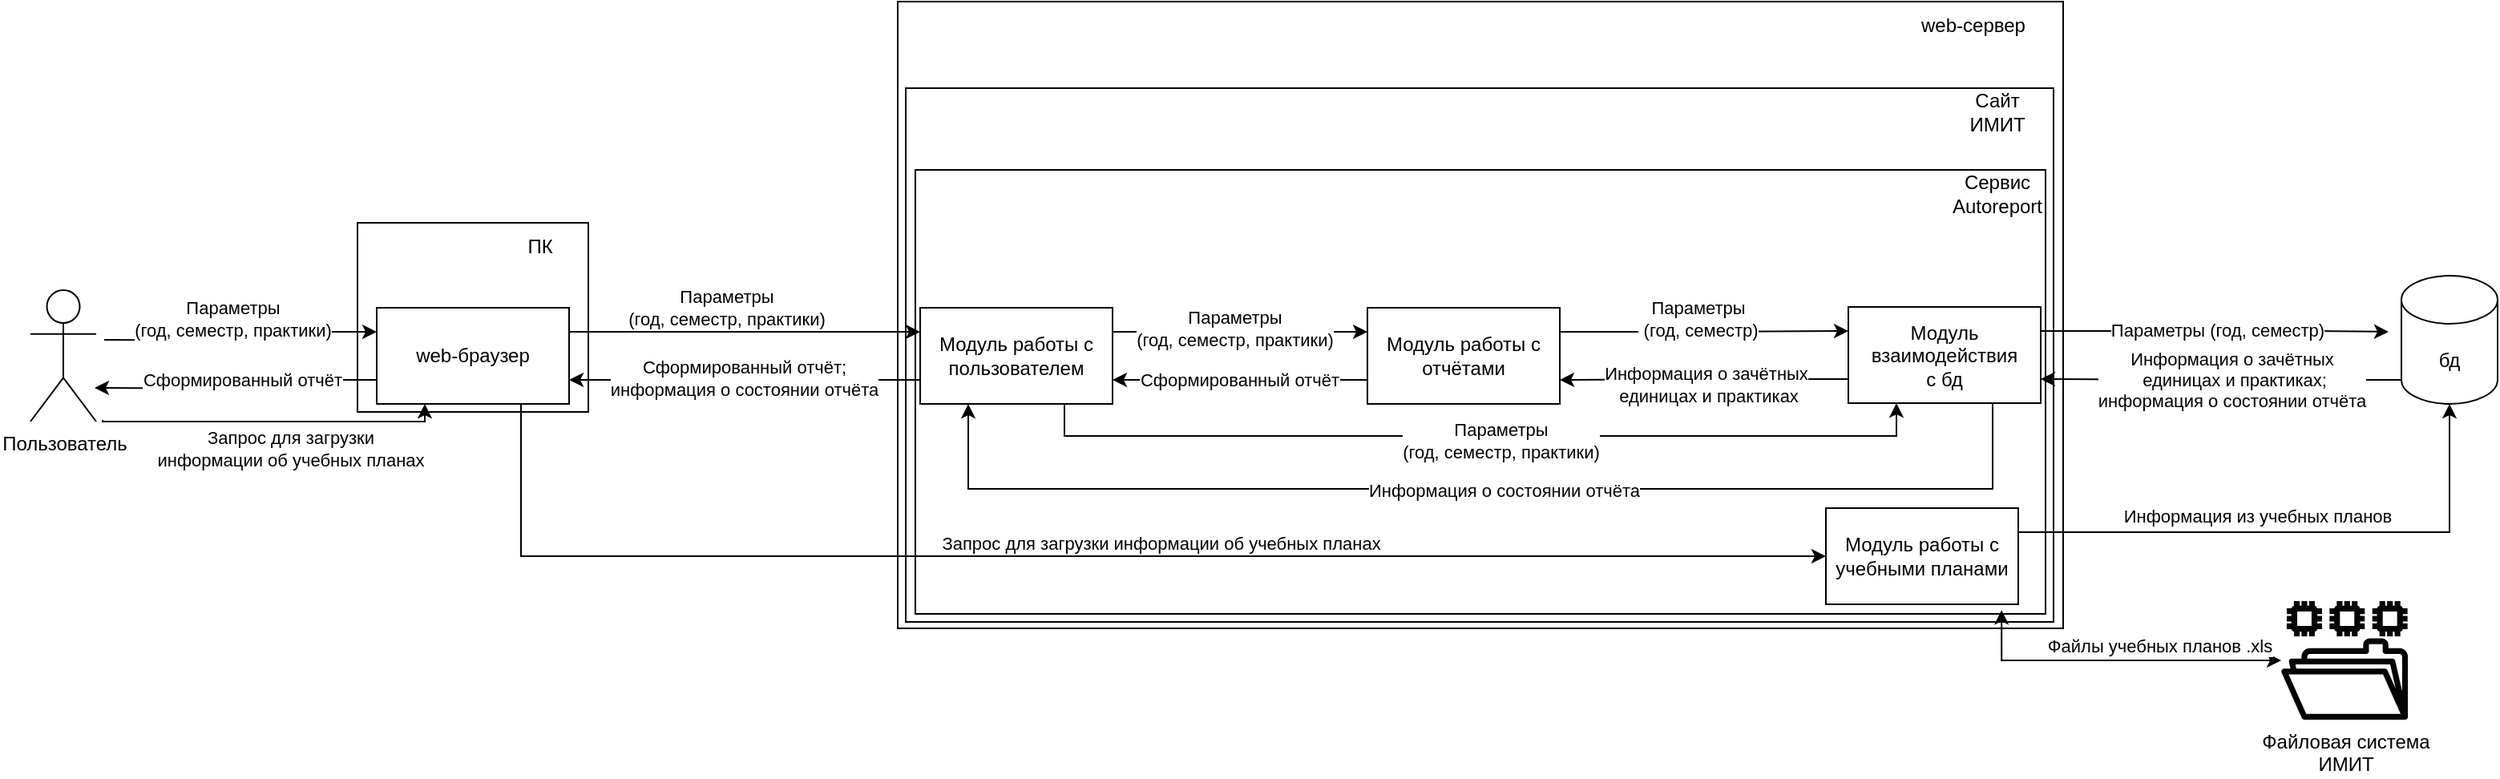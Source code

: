 <mxfile version="21.0.4" type="device"><diagram id="2M2Oe5AEGvvBh3n82ovU" name="Страница 1"><mxGraphModel dx="1581" dy="602" grid="0" gridSize="10" guides="1" tooltips="1" connect="1" arrows="1" fold="1" page="1" pageScale="1" pageWidth="827" pageHeight="1169" math="0" shadow="0"><root><mxCell id="0"/><mxCell id="1" parent="0"/><mxCell id="Ys8sKS07Iz-69C7CiT1p-59" value="" style="rounded=0;whiteSpace=wrap;html=1;fontSize=20;" parent="1" vertex="1"><mxGeometry x="686" y="1155" width="727" height="391" as="geometry"/></mxCell><mxCell id="Ys8sKS07Iz-69C7CiT1p-57" value="" style="rounded=0;whiteSpace=wrap;html=1;" parent="1" vertex="1"><mxGeometry x="691" y="1209" width="716" height="333" as="geometry"/></mxCell><mxCell id="Ys8sKS07Iz-69C7CiT1p-54" value="" style="rounded=0;whiteSpace=wrap;html=1;" parent="1" vertex="1"><mxGeometry x="697" y="1260" width="705" height="277" as="geometry"/></mxCell><mxCell id="Ys8sKS07Iz-69C7CiT1p-51" value="" style="rounded=0;whiteSpace=wrap;html=1;" parent="1" vertex="1"><mxGeometry x="349" y="1293" width="144" height="118" as="geometry"/></mxCell><mxCell id="Io2Asy2j4TUWzJSrXeQ6-64" value="Сайт ИМИТ" style="text;html=1;strokeColor=none;fillColor=none;align=center;verticalAlign=middle;whiteSpace=wrap;rounded=0;" parent="1" vertex="1"><mxGeometry x="1342" y="1209" width="60" height="30" as="geometry"/></mxCell><mxCell id="Ys8sKS07Iz-69C7CiT1p-38" style="edgeStyle=orthogonalEdgeStyle;rounded=0;orthogonalLoop=1;jettySize=auto;html=1;entryX=0;entryY=0.25;entryDx=0;entryDy=0;exitX=1;exitY=0.25;exitDx=0;exitDy=0;" parent="1" source="Ys8sKS07Iz-69C7CiT1p-9" target="Ys8sKS07Iz-69C7CiT1p-16" edge="1"><mxGeometry relative="1" as="geometry"><mxPoint x="698" y="1270" as="sourcePoint"/></mxGeometry></mxCell><mxCell id="Ys8sKS07Iz-69C7CiT1p-39" value="&lt;div&gt;Параметры &lt;br&gt;&lt;/div&gt;&lt;div&gt;(год, семестр, практики)&lt;/div&gt;" style="edgeLabel;html=1;align=center;verticalAlign=middle;resizable=0;points=[];" parent="Ys8sKS07Iz-69C7CiT1p-38" vertex="1" connectable="0"><mxGeometry x="0.197" y="4" relative="1" as="geometry"><mxPoint x="-33" y="-11" as="offset"/></mxGeometry></mxCell><mxCell id="Ys8sKS07Iz-69C7CiT1p-42" style="edgeStyle=orthogonalEdgeStyle;rounded=0;orthogonalLoop=1;jettySize=auto;html=1;exitX=0.75;exitY=1;exitDx=0;exitDy=0;entryX=0;entryY=0.5;entryDx=0;entryDy=0;" parent="1" source="Ys8sKS07Iz-69C7CiT1p-9" target="Ys8sKS07Iz-69C7CiT1p-18" edge="1"><mxGeometry relative="1" as="geometry"/></mxCell><mxCell id="Ys8sKS07Iz-69C7CiT1p-43" value="Запрос для загрузки информации об учебных планах" style="edgeLabel;html=1;align=center;verticalAlign=middle;resizable=0;points=[];" parent="Ys8sKS07Iz-69C7CiT1p-42" vertex="1" connectable="0"><mxGeometry x="-0.093" y="3" relative="1" as="geometry"><mxPoint x="82" y="-5" as="offset"/></mxGeometry></mxCell><mxCell id="Ys8sKS07Iz-69C7CiT1p-9" value="web-браузер" style="rounded=0;whiteSpace=wrap;html=1;" parent="1" vertex="1"><mxGeometry x="361" y="1346" width="120" height="60" as="geometry"/></mxCell><mxCell id="Ys8sKS07Iz-69C7CiT1p-12" value="бд" style="shape=cylinder3;whiteSpace=wrap;html=1;boundedLbl=1;backgroundOutline=1;size=15;" parent="1" vertex="1"><mxGeometry x="1624" y="1326" width="60" height="80" as="geometry"/></mxCell><mxCell id="Ys8sKS07Iz-69C7CiT1p-44" style="edgeStyle=orthogonalEdgeStyle;rounded=0;orthogonalLoop=1;jettySize=auto;html=1;entryX=0;entryY=0.25;entryDx=0;entryDy=0;" parent="1" target="Ys8sKS07Iz-69C7CiT1p-9" edge="1"><mxGeometry relative="1" as="geometry"><mxPoint x="191" y="1366" as="sourcePoint"/></mxGeometry></mxCell><mxCell id="Ys8sKS07Iz-69C7CiT1p-45" value="&lt;div&gt;Параметры &lt;br&gt;&lt;/div&gt;&lt;div&gt;(год, семестр, практики)&lt;/div&gt;" style="edgeLabel;html=1;align=center;verticalAlign=middle;resizable=0;points=[];" parent="Ys8sKS07Iz-69C7CiT1p-44" vertex="1" connectable="0"><mxGeometry x="0.211" relative="1" as="geometry"><mxPoint x="-21" y="-8" as="offset"/></mxGeometry></mxCell><mxCell id="Ys8sKS07Iz-69C7CiT1p-14" value="&lt;div&gt;Пользователь&lt;/div&gt;" style="shape=umlActor;verticalLabelPosition=bottom;verticalAlign=top;html=1;outlineConnect=0;" parent="1" vertex="1"><mxGeometry x="145" y="1335" width="41" height="82" as="geometry"/></mxCell><mxCell id="Ys8sKS07Iz-69C7CiT1p-27" style="edgeStyle=orthogonalEdgeStyle;rounded=0;orthogonalLoop=1;jettySize=auto;html=1;exitX=1;exitY=0.25;exitDx=0;exitDy=0;entryX=0;entryY=0.25;entryDx=0;entryDy=0;" parent="1" source="eH8a5MRZVRlju2nRwSX6-1" target="Ys8sKS07Iz-69C7CiT1p-17" edge="1"><mxGeometry relative="1" as="geometry"/></mxCell><mxCell id="Ys8sKS07Iz-69C7CiT1p-28" value="&lt;div&gt;Параметры&lt;/div&gt;&lt;div&gt;&amp;nbsp;(год, семестр)&lt;/div&gt;" style="edgeLabel;html=1;align=center;verticalAlign=middle;resizable=0;points=[];" parent="Ys8sKS07Iz-69C7CiT1p-27" vertex="1" connectable="0"><mxGeometry x="-0.183" y="2" relative="1" as="geometry"><mxPoint x="12" y="-6" as="offset"/></mxGeometry></mxCell><mxCell id="Ys8sKS07Iz-69C7CiT1p-40" style="edgeStyle=orthogonalEdgeStyle;rounded=0;orthogonalLoop=1;jettySize=auto;html=1;exitX=0;exitY=0.75;exitDx=0;exitDy=0;entryX=1;entryY=0.75;entryDx=0;entryDy=0;" parent="1" source="Ys8sKS07Iz-69C7CiT1p-16" target="Ys8sKS07Iz-69C7CiT1p-9" edge="1"><mxGeometry relative="1" as="geometry"/></mxCell><mxCell id="Ys8sKS07Iz-69C7CiT1p-41" value="Сформированный отчёт;&lt;br&gt;информация о состоянии отчёта" style="edgeLabel;html=1;align=center;verticalAlign=middle;resizable=0;points=[];" parent="Ys8sKS07Iz-69C7CiT1p-40" vertex="1" connectable="0"><mxGeometry x="-0.176" relative="1" as="geometry"><mxPoint x="-20" y="-1" as="offset"/></mxGeometry></mxCell><mxCell id="eH8a5MRZVRlju2nRwSX6-4" style="edgeStyle=orthogonalEdgeStyle;rounded=0;orthogonalLoop=1;jettySize=auto;html=1;exitX=1;exitY=0.25;exitDx=0;exitDy=0;entryX=0;entryY=0.25;entryDx=0;entryDy=0;" edge="1" parent="1" source="Ys8sKS07Iz-69C7CiT1p-16" target="eH8a5MRZVRlju2nRwSX6-1"><mxGeometry relative="1" as="geometry"/></mxCell><mxCell id="eH8a5MRZVRlju2nRwSX6-7" value="Параметры&lt;br&gt;(год, семестр, практики)" style="edgeLabel;html=1;align=center;verticalAlign=middle;resizable=0;points=[];" vertex="1" connectable="0" parent="eH8a5MRZVRlju2nRwSX6-4"><mxGeometry x="-0.254" y="3" relative="1" as="geometry"><mxPoint x="16" y="1" as="offset"/></mxGeometry></mxCell><mxCell id="eH8a5MRZVRlju2nRwSX6-10" style="edgeStyle=orthogonalEdgeStyle;rounded=0;orthogonalLoop=1;jettySize=auto;html=1;exitX=0.75;exitY=1;exitDx=0;exitDy=0;entryX=0.25;entryY=1;entryDx=0;entryDy=0;" edge="1" parent="1" source="Ys8sKS07Iz-69C7CiT1p-16" target="Ys8sKS07Iz-69C7CiT1p-17"><mxGeometry relative="1" as="geometry"/></mxCell><mxCell id="eH8a5MRZVRlju2nRwSX6-11" value="Параметры&lt;br&gt;(год, семестр, практики)" style="edgeLabel;html=1;align=center;verticalAlign=middle;resizable=0;points=[];" vertex="1" connectable="0" parent="eH8a5MRZVRlju2nRwSX6-10"><mxGeometry x="-0.077" y="2" relative="1" as="geometry"><mxPoint x="34" y="5" as="offset"/></mxGeometry></mxCell><mxCell id="Ys8sKS07Iz-69C7CiT1p-16" value="Модуль работы с пользователем" style="rounded=0;whiteSpace=wrap;html=1;" parent="1" vertex="1"><mxGeometry x="700" y="1346" width="120" height="60" as="geometry"/></mxCell><mxCell id="Ys8sKS07Iz-69C7CiT1p-30" style="edgeStyle=orthogonalEdgeStyle;rounded=0;orthogonalLoop=1;jettySize=auto;html=1;exitX=0;exitY=1;exitDx=0;exitDy=-15;entryX=1;entryY=0.75;entryDx=0;entryDy=0;exitPerimeter=0;" parent="1" source="Ys8sKS07Iz-69C7CiT1p-12" target="Ys8sKS07Iz-69C7CiT1p-17" edge="1"><mxGeometry relative="1" as="geometry"/></mxCell><mxCell id="Ys8sKS07Iz-69C7CiT1p-32" value="&lt;div&gt;Информация о зачётных&lt;/div&gt;&lt;div&gt;&amp;nbsp;единицах и практиках;&lt;br&gt;информация о состоянии отчёта&lt;br&gt;&lt;/div&gt;" style="edgeLabel;html=1;align=center;verticalAlign=middle;resizable=0;points=[];" parent="Ys8sKS07Iz-69C7CiT1p-30" vertex="1" connectable="0"><mxGeometry x="-0.271" relative="1" as="geometry"><mxPoint x="-24" as="offset"/></mxGeometry></mxCell><mxCell id="Ys8sKS07Iz-69C7CiT1p-33" style="edgeStyle=orthogonalEdgeStyle;rounded=0;orthogonalLoop=1;jettySize=auto;html=1;exitX=1;exitY=0.25;exitDx=0;exitDy=0;" parent="1" source="Ys8sKS07Iz-69C7CiT1p-17" edge="1"><mxGeometry relative="1" as="geometry"><mxPoint x="1616" y="1361" as="targetPoint"/><Array as="points"><mxPoint x="1570" y="1361"/></Array></mxGeometry></mxCell><mxCell id="Ys8sKS07Iz-69C7CiT1p-34" value="Параметры (год, семестр)" style="edgeLabel;html=1;align=center;verticalAlign=middle;resizable=0;points=[];" parent="Ys8sKS07Iz-69C7CiT1p-33" vertex="1" connectable="0"><mxGeometry x="0.115" y="1" relative="1" as="geometry"><mxPoint x="-11" as="offset"/></mxGeometry></mxCell><mxCell id="Ys8sKS07Iz-69C7CiT1p-35" style="edgeStyle=orthogonalEdgeStyle;rounded=0;orthogonalLoop=1;jettySize=auto;html=1;exitX=0;exitY=0.75;exitDx=0;exitDy=0;entryX=1;entryY=0.75;entryDx=0;entryDy=0;" parent="1" source="Ys8sKS07Iz-69C7CiT1p-17" target="eH8a5MRZVRlju2nRwSX6-1" edge="1"><mxGeometry relative="1" as="geometry"/></mxCell><mxCell id="Ys8sKS07Iz-69C7CiT1p-36" value="&lt;div&gt;Информация о зачётных&lt;/div&gt;&lt;div&gt;&amp;nbsp;единицах и практиках&lt;/div&gt;" style="edgeLabel;html=1;align=center;verticalAlign=middle;resizable=0;points=[];" parent="Ys8sKS07Iz-69C7CiT1p-35" vertex="1" connectable="0"><mxGeometry x="0.277" y="2" relative="1" as="geometry"><mxPoint x="25" y="1" as="offset"/></mxGeometry></mxCell><mxCell id="eH8a5MRZVRlju2nRwSX6-12" style="edgeStyle=orthogonalEdgeStyle;rounded=0;orthogonalLoop=1;jettySize=auto;html=1;exitX=0.75;exitY=1;exitDx=0;exitDy=0;entryX=0.25;entryY=1;entryDx=0;entryDy=0;" edge="1" parent="1" source="Ys8sKS07Iz-69C7CiT1p-17" target="Ys8sKS07Iz-69C7CiT1p-16"><mxGeometry relative="1" as="geometry"><Array as="points"><mxPoint x="1369" y="1459"/><mxPoint x="730" y="1459"/></Array></mxGeometry></mxCell><mxCell id="eH8a5MRZVRlju2nRwSX6-13" value="Информация о состоянии отчёта" style="edgeLabel;html=1;align=center;verticalAlign=middle;resizable=0;points=[];" vertex="1" connectable="0" parent="eH8a5MRZVRlju2nRwSX6-12"><mxGeometry x="0.092" y="-2" relative="1" as="geometry"><mxPoint x="48" y="3" as="offset"/></mxGeometry></mxCell><mxCell id="Ys8sKS07Iz-69C7CiT1p-17" value="&lt;div&gt;Модуль взаимодействия&lt;/div&gt;&lt;div&gt;с бд&lt;/div&gt;" style="rounded=0;whiteSpace=wrap;html=1;" parent="1" vertex="1"><mxGeometry x="1279" y="1345.5" width="120" height="60" as="geometry"/></mxCell><mxCell id="Ys8sKS07Iz-69C7CiT1p-22" style="edgeStyle=orthogonalEdgeStyle;rounded=0;orthogonalLoop=1;jettySize=auto;html=1;exitX=1;exitY=0.25;exitDx=0;exitDy=0;entryX=0.5;entryY=1;entryDx=0;entryDy=0;entryPerimeter=0;" parent="1" source="Ys8sKS07Iz-69C7CiT1p-18" target="Ys8sKS07Iz-69C7CiT1p-12" edge="1"><mxGeometry relative="1" as="geometry"/></mxCell><mxCell id="Ys8sKS07Iz-69C7CiT1p-23" value="Информация из учебных планов" style="edgeLabel;html=1;align=center;verticalAlign=middle;resizable=0;points=[];" parent="Ys8sKS07Iz-69C7CiT1p-22" vertex="1" connectable="0"><mxGeometry x="0.131" y="1" relative="1" as="geometry"><mxPoint x="-49" y="-9" as="offset"/></mxGeometry></mxCell><mxCell id="Ys8sKS07Iz-69C7CiT1p-18" value="Модуль работы с учебными планами" style="rounded=0;whiteSpace=wrap;html=1;" parent="1" vertex="1"><mxGeometry x="1265" y="1471" width="120" height="60" as="geometry"/></mxCell><mxCell id="Ys8sKS07Iz-69C7CiT1p-20" style="edgeStyle=orthogonalEdgeStyle;rounded=0;orthogonalLoop=1;jettySize=auto;html=1;entryX=0.913;entryY=1.061;entryDx=0;entryDy=0;startArrow=classic;startFill=1;entryPerimeter=0;" parent="1" source="Ys8sKS07Iz-69C7CiT1p-19" target="Ys8sKS07Iz-69C7CiT1p-18" edge="1"><mxGeometry relative="1" as="geometry"><Array as="points"><mxPoint x="1375" y="1566"/></Array></mxGeometry></mxCell><mxCell id="Ys8sKS07Iz-69C7CiT1p-21" value="Файлы учебных планов .xls" style="edgeLabel;html=1;align=center;verticalAlign=middle;resizable=0;points=[];" parent="Ys8sKS07Iz-69C7CiT1p-20" vertex="1" connectable="0"><mxGeometry x="0.086" y="4" relative="1" as="geometry"><mxPoint x="35" y="-13" as="offset"/></mxGeometry></mxCell><mxCell id="Ys8sKS07Iz-69C7CiT1p-19" value="Файловая система&lt;br&gt;ИМИТ" style="sketch=0;outlineConnect=0;fontColor=default;gradientColor=none;fillColor=#050505;strokeColor=none;dashed=0;verticalLabelPosition=bottom;verticalAlign=top;align=center;html=1;fontSize=12;fontStyle=0;aspect=fixed;pointerEvents=1;shape=mxgraph.aws4.file_system;strokeWidth=1;" parent="1" vertex="1"><mxGeometry x="1549" y="1529" width="79.07" height="74" as="geometry"/></mxCell><mxCell id="Ys8sKS07Iz-69C7CiT1p-46" style="edgeStyle=orthogonalEdgeStyle;rounded=0;orthogonalLoop=1;jettySize=auto;html=1;exitX=0;exitY=0.75;exitDx=0;exitDy=0;" parent="1" source="Ys8sKS07Iz-69C7CiT1p-9" edge="1"><mxGeometry relative="1" as="geometry"><mxPoint x="344" y="1396" as="sourcePoint"/><mxPoint x="185" y="1396" as="targetPoint"/></mxGeometry></mxCell><mxCell id="Ys8sKS07Iz-69C7CiT1p-47" value="Сформированный отчёт" style="edgeLabel;html=1;align=center;verticalAlign=middle;resizable=0;points=[];" parent="Ys8sKS07Iz-69C7CiT1p-46" vertex="1" connectable="0"><mxGeometry x="-0.176" relative="1" as="geometry"><mxPoint x="-9" as="offset"/></mxGeometry></mxCell><mxCell id="Ys8sKS07Iz-69C7CiT1p-48" style="edgeStyle=orthogonalEdgeStyle;rounded=0;orthogonalLoop=1;jettySize=auto;html=1;entryX=0.25;entryY=1;entryDx=0;entryDy=0;" parent="1" target="Ys8sKS07Iz-69C7CiT1p-9" edge="1"><mxGeometry relative="1" as="geometry"><mxPoint x="190" y="1416" as="sourcePoint"/><mxPoint x="616" y="1597" as="targetPoint"/><Array as="points"><mxPoint x="391" y="1417"/></Array></mxGeometry></mxCell><mxCell id="Ys8sKS07Iz-69C7CiT1p-49" value="&lt;div&gt;Запрос для загрузки &lt;br&gt;&lt;/div&gt;&lt;div&gt;информации об учебных планах&lt;/div&gt;" style="edgeLabel;html=1;align=center;verticalAlign=middle;resizable=0;points=[];" parent="Ys8sKS07Iz-69C7CiT1p-48" vertex="1" connectable="0"><mxGeometry x="-0.093" y="3" relative="1" as="geometry"><mxPoint x="21" y="20" as="offset"/></mxGeometry></mxCell><mxCell id="Ys8sKS07Iz-69C7CiT1p-53" value="ПК" style="text;html=1;strokeColor=none;fillColor=none;align=center;verticalAlign=middle;whiteSpace=wrap;rounded=0;" parent="1" vertex="1"><mxGeometry x="433" y="1293" width="60" height="30" as="geometry"/></mxCell><mxCell id="Ys8sKS07Iz-69C7CiT1p-56" value="Сервис Autoreport" style="text;html=1;strokeColor=none;fillColor=none;align=center;verticalAlign=middle;whiteSpace=wrap;rounded=0;" parent="1" vertex="1"><mxGeometry x="1342" y="1260" width="60" height="30" as="geometry"/></mxCell><mxCell id="Ys8sKS07Iz-69C7CiT1p-60" value="web-сервер" style="text;html=1;strokeColor=none;fillColor=none;align=center;verticalAlign=middle;whiteSpace=wrap;rounded=0;" parent="1" vertex="1"><mxGeometry x="1312" y="1155" width="90" height="30" as="geometry"/></mxCell><mxCell id="eH8a5MRZVRlju2nRwSX6-8" style="edgeStyle=orthogonalEdgeStyle;rounded=0;orthogonalLoop=1;jettySize=auto;html=1;exitX=0;exitY=0.75;exitDx=0;exitDy=0;entryX=1;entryY=0.75;entryDx=0;entryDy=0;" edge="1" parent="1" source="eH8a5MRZVRlju2nRwSX6-1" target="Ys8sKS07Iz-69C7CiT1p-16"><mxGeometry relative="1" as="geometry"/></mxCell><mxCell id="eH8a5MRZVRlju2nRwSX6-9" value="Сформированный отчёт" style="edgeLabel;html=1;align=center;verticalAlign=middle;resizable=0;points=[];" vertex="1" connectable="0" parent="eH8a5MRZVRlju2nRwSX6-8"><mxGeometry x="0.273" y="-1" relative="1" as="geometry"><mxPoint x="21" y="1" as="offset"/></mxGeometry></mxCell><mxCell id="eH8a5MRZVRlju2nRwSX6-1" value="Модуль работы с отчётами" style="rounded=0;whiteSpace=wrap;html=1;" vertex="1" parent="1"><mxGeometry x="979" y="1346" width="120" height="60" as="geometry"/></mxCell></root></mxGraphModel></diagram></mxfile>
